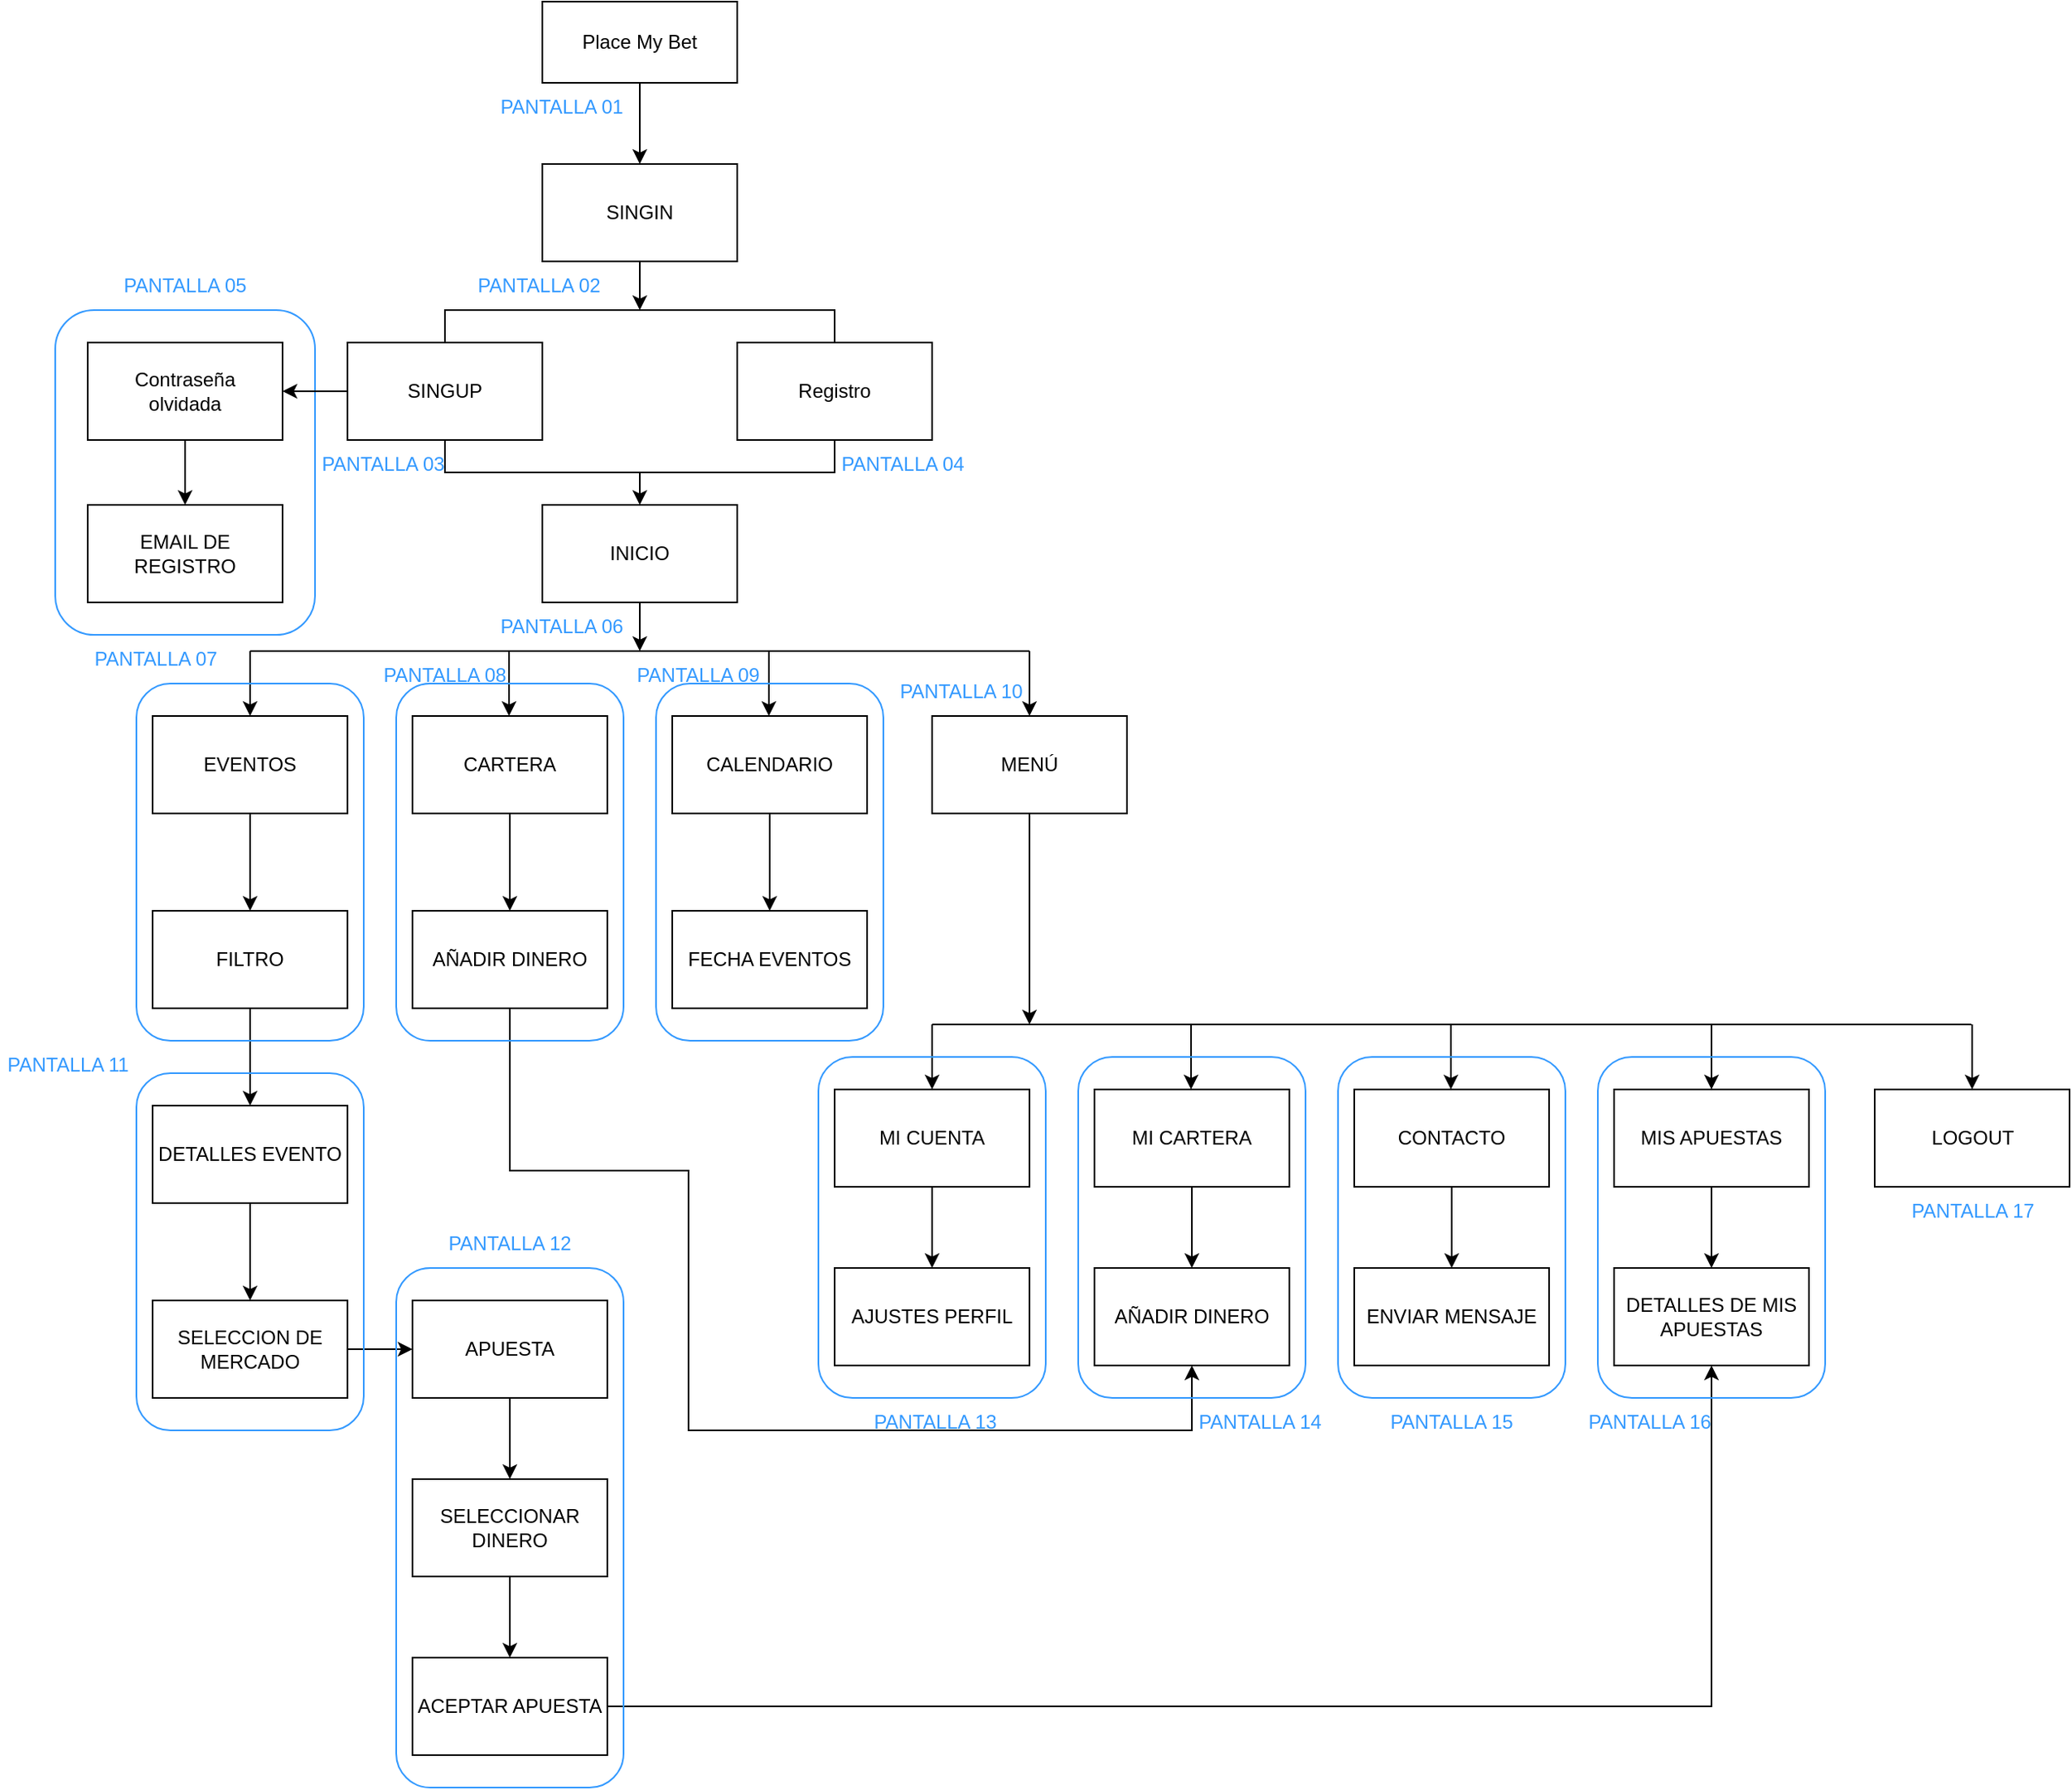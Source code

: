 <mxfile version="20.7.4" type="device"><diagram id="TEZ7Pe_5WkqGIDMatdoA" name="Página-1"><mxGraphModel dx="1710" dy="1090" grid="1" gridSize="10" guides="1" tooltips="1" connect="1" arrows="1" fold="1" page="1" pageScale="1" pageWidth="827" pageHeight="1169" math="0" shadow="0"><root><mxCell id="0"/><mxCell id="1" parent="0"/><mxCell id="hWgwiyOItcXFKycyX2Im-72" value="" style="rounded=1;whiteSpace=wrap;html=1;fillColor=none;strokeColor=#3399FF;" vertex="1" parent="1"><mxGeometry x="60" y="230" width="160" height="200" as="geometry"/></mxCell><mxCell id="hWgwiyOItcXFKycyX2Im-16" style="edgeStyle=orthogonalEdgeStyle;rounded=0;orthogonalLoop=1;jettySize=auto;html=1;entryX=0.5;entryY=0;entryDx=0;entryDy=0;endArrow=classic;endFill=1;" edge="1" parent="1" source="hWgwiyOItcXFKycyX2Im-1" target="hWgwiyOItcXFKycyX2Im-4"><mxGeometry relative="1" as="geometry"/></mxCell><mxCell id="hWgwiyOItcXFKycyX2Im-1" value="Place My Bet" style="rounded=0;whiteSpace=wrap;html=1;" vertex="1" parent="1"><mxGeometry x="360" y="40" width="120" height="50" as="geometry"/></mxCell><mxCell id="hWgwiyOItcXFKycyX2Im-15" style="edgeStyle=orthogonalEdgeStyle;rounded=0;orthogonalLoop=1;jettySize=auto;html=1;endArrow=classic;endFill=1;" edge="1" parent="1" source="hWgwiyOItcXFKycyX2Im-4"><mxGeometry relative="1" as="geometry"><mxPoint x="420" y="230" as="targetPoint"/></mxGeometry></mxCell><mxCell id="hWgwiyOItcXFKycyX2Im-4" value="SINGIN" style="rounded=0;whiteSpace=wrap;html=1;" vertex="1" parent="1"><mxGeometry x="360" y="140" width="120" height="60" as="geometry"/></mxCell><mxCell id="hWgwiyOItcXFKycyX2Im-10" style="edgeStyle=orthogonalEdgeStyle;rounded=0;orthogonalLoop=1;jettySize=auto;html=1;exitX=0.5;exitY=1;exitDx=0;exitDy=0;entryX=0.5;entryY=0;entryDx=0;entryDy=0;" edge="1" parent="1" source="hWgwiyOItcXFKycyX2Im-5" target="hWgwiyOItcXFKycyX2Im-8"><mxGeometry relative="1" as="geometry"/></mxCell><mxCell id="hWgwiyOItcXFKycyX2Im-5" value="Contraseña&lt;br&gt;olvidada" style="rounded=0;whiteSpace=wrap;html=1;" vertex="1" parent="1"><mxGeometry x="80" y="250" width="120" height="60" as="geometry"/></mxCell><mxCell id="hWgwiyOItcXFKycyX2Im-6" value="Registro" style="rounded=0;whiteSpace=wrap;html=1;" vertex="1" parent="1"><mxGeometry x="480" y="250" width="120" height="60" as="geometry"/></mxCell><mxCell id="hWgwiyOItcXFKycyX2Im-14" style="edgeStyle=orthogonalEdgeStyle;rounded=0;orthogonalLoop=1;jettySize=auto;html=1;exitX=0.5;exitY=0;exitDx=0;exitDy=0;entryX=0.5;entryY=0;entryDx=0;entryDy=0;endArrow=none;endFill=0;" edge="1" parent="1" source="hWgwiyOItcXFKycyX2Im-7" target="hWgwiyOItcXFKycyX2Im-6"><mxGeometry relative="1" as="geometry"/></mxCell><mxCell id="hWgwiyOItcXFKycyX2Im-17" style="edgeStyle=orthogonalEdgeStyle;rounded=0;orthogonalLoop=1;jettySize=auto;html=1;entryX=1;entryY=0.5;entryDx=0;entryDy=0;endArrow=classic;endFill=1;" edge="1" parent="1" source="hWgwiyOItcXFKycyX2Im-7" target="hWgwiyOItcXFKycyX2Im-5"><mxGeometry relative="1" as="geometry"/></mxCell><mxCell id="hWgwiyOItcXFKycyX2Im-18" style="edgeStyle=orthogonalEdgeStyle;rounded=0;orthogonalLoop=1;jettySize=auto;html=1;exitX=0.5;exitY=1;exitDx=0;exitDy=0;entryX=0.5;entryY=1;entryDx=0;entryDy=0;endArrow=none;endFill=0;" edge="1" parent="1" source="hWgwiyOItcXFKycyX2Im-7" target="hWgwiyOItcXFKycyX2Im-6"><mxGeometry relative="1" as="geometry"><Array as="points"><mxPoint x="300" y="330"/><mxPoint x="540" y="330"/></Array></mxGeometry></mxCell><mxCell id="hWgwiyOItcXFKycyX2Im-7" value="SINGUP" style="rounded=0;whiteSpace=wrap;html=1;" vertex="1" parent="1"><mxGeometry x="240" y="250" width="120" height="60" as="geometry"/></mxCell><mxCell id="hWgwiyOItcXFKycyX2Im-8" value="EMAIL DE REGISTRO" style="rounded=0;whiteSpace=wrap;html=1;" vertex="1" parent="1"><mxGeometry x="80" y="350" width="120" height="60" as="geometry"/></mxCell><mxCell id="hWgwiyOItcXFKycyX2Im-19" value="" style="endArrow=classic;html=1;rounded=0;exitX=0.5;exitY=1;exitDx=0;exitDy=0;" edge="1" parent="1" source="hWgwiyOItcXFKycyX2Im-65"><mxGeometry width="50" height="50" relative="1" as="geometry"><mxPoint x="420" y="330" as="sourcePoint"/><mxPoint x="420" y="440" as="targetPoint"/></mxGeometry></mxCell><mxCell id="hWgwiyOItcXFKycyX2Im-49" value="" style="edgeStyle=orthogonalEdgeStyle;rounded=0;orthogonalLoop=1;jettySize=auto;html=1;endArrow=classic;endFill=1;" edge="1" parent="1" source="hWgwiyOItcXFKycyX2Im-20" target="hWgwiyOItcXFKycyX2Im-39"><mxGeometry relative="1" as="geometry"/></mxCell><mxCell id="hWgwiyOItcXFKycyX2Im-20" value="EVENTOS" style="rounded=0;whiteSpace=wrap;html=1;" vertex="1" parent="1"><mxGeometry x="120" y="480" width="120" height="60" as="geometry"/></mxCell><mxCell id="hWgwiyOItcXFKycyX2Im-48" value="" style="edgeStyle=orthogonalEdgeStyle;rounded=0;orthogonalLoop=1;jettySize=auto;html=1;endArrow=classic;endFill=1;" edge="1" parent="1" source="hWgwiyOItcXFKycyX2Im-21" target="hWgwiyOItcXFKycyX2Im-40"><mxGeometry relative="1" as="geometry"/></mxCell><mxCell id="hWgwiyOItcXFKycyX2Im-21" value="CARTERA" style="rounded=0;whiteSpace=wrap;html=1;" vertex="1" parent="1"><mxGeometry x="280" y="480" width="120" height="60" as="geometry"/></mxCell><mxCell id="hWgwiyOItcXFKycyX2Im-46" style="edgeStyle=orthogonalEdgeStyle;rounded=0;orthogonalLoop=1;jettySize=auto;html=1;entryX=0.5;entryY=0;entryDx=0;entryDy=0;endArrow=classic;endFill=1;" edge="1" parent="1" source="hWgwiyOItcXFKycyX2Im-22" target="hWgwiyOItcXFKycyX2Im-41"><mxGeometry relative="1" as="geometry"/></mxCell><mxCell id="hWgwiyOItcXFKycyX2Im-22" value="CALENDARIO" style="rounded=0;whiteSpace=wrap;html=1;" vertex="1" parent="1"><mxGeometry x="440" y="480" width="120" height="60" as="geometry"/></mxCell><mxCell id="hWgwiyOItcXFKycyX2Im-23" value="MENÚ" style="rounded=0;whiteSpace=wrap;html=1;" vertex="1" parent="1"><mxGeometry x="600" y="480" width="120" height="60" as="geometry"/></mxCell><mxCell id="hWgwiyOItcXFKycyX2Im-24" value="" style="endArrow=classic;html=1;rounded=0;entryX=0.5;entryY=0;entryDx=0;entryDy=0;" edge="1" parent="1" target="hWgwiyOItcXFKycyX2Im-20"><mxGeometry width="50" height="50" relative="1" as="geometry"><mxPoint x="180" y="440" as="sourcePoint"/><mxPoint x="510" y="560" as="targetPoint"/></mxGeometry></mxCell><mxCell id="hWgwiyOItcXFKycyX2Im-25" value="" style="endArrow=classic;html=1;rounded=0;entryX=0.5;entryY=0;entryDx=0;entryDy=0;" edge="1" parent="1"><mxGeometry x="-1" y="81" width="50" height="50" relative="1" as="geometry"><mxPoint x="339.5" y="440" as="sourcePoint"/><mxPoint x="339.5" y="480" as="targetPoint"/><mxPoint x="-1" y="-10" as="offset"/></mxGeometry></mxCell><mxCell id="hWgwiyOItcXFKycyX2Im-26" value="" style="endArrow=classic;html=1;rounded=0;entryX=0.5;entryY=0;entryDx=0;entryDy=0;" edge="1" parent="1"><mxGeometry x="-1" y="211" width="50" height="50" relative="1" as="geometry"><mxPoint x="499.5" y="440" as="sourcePoint"/><mxPoint x="499.5" y="480" as="targetPoint"/><mxPoint x="-1" y="-20" as="offset"/></mxGeometry></mxCell><mxCell id="hWgwiyOItcXFKycyX2Im-27" value="" style="endArrow=classic;html=1;rounded=0;" edge="1" parent="1" target="hWgwiyOItcXFKycyX2Im-23"><mxGeometry x="-1" y="211" width="50" height="50" relative="1" as="geometry"><mxPoint x="660" y="440" as="sourcePoint"/><mxPoint x="509.5" y="490" as="targetPoint"/><mxPoint x="-1" y="-20" as="offset"/></mxGeometry></mxCell><mxCell id="hWgwiyOItcXFKycyX2Im-28" value="" style="endArrow=none;html=1;rounded=0;" edge="1" parent="1"><mxGeometry width="50" height="50" relative="1" as="geometry"><mxPoint x="180" y="440" as="sourcePoint"/><mxPoint x="660" y="440" as="targetPoint"/></mxGeometry></mxCell><mxCell id="hWgwiyOItcXFKycyX2Im-57" value="" style="edgeStyle=orthogonalEdgeStyle;rounded=0;orthogonalLoop=1;jettySize=auto;html=1;endArrow=classic;endFill=1;" edge="1" parent="1" source="hWgwiyOItcXFKycyX2Im-29" target="hWgwiyOItcXFKycyX2Im-56"><mxGeometry relative="1" as="geometry"/></mxCell><mxCell id="hWgwiyOItcXFKycyX2Im-29" value="MI CUENTA" style="rounded=0;whiteSpace=wrap;html=1;" vertex="1" parent="1"><mxGeometry x="540" y="710" width="120" height="60" as="geometry"/></mxCell><mxCell id="hWgwiyOItcXFKycyX2Im-62" value="" style="edgeStyle=orthogonalEdgeStyle;rounded=0;orthogonalLoop=1;jettySize=auto;html=1;endArrow=classic;endFill=1;" edge="1" parent="1" source="hWgwiyOItcXFKycyX2Im-30" target="hWgwiyOItcXFKycyX2Im-58"><mxGeometry relative="1" as="geometry"/></mxCell><mxCell id="hWgwiyOItcXFKycyX2Im-30" value="MI CARTERA" style="rounded=0;whiteSpace=wrap;html=1;" vertex="1" parent="1"><mxGeometry x="700" y="710" width="120" height="60" as="geometry"/></mxCell><mxCell id="hWgwiyOItcXFKycyX2Im-63" value="" style="edgeStyle=orthogonalEdgeStyle;rounded=0;orthogonalLoop=1;jettySize=auto;html=1;endArrow=classic;endFill=1;" edge="1" parent="1" source="hWgwiyOItcXFKycyX2Im-31" target="hWgwiyOItcXFKycyX2Im-59"><mxGeometry relative="1" as="geometry"/></mxCell><mxCell id="hWgwiyOItcXFKycyX2Im-31" value="CONTACTO" style="rounded=0;whiteSpace=wrap;html=1;" vertex="1" parent="1"><mxGeometry x="860" y="710" width="120" height="60" as="geometry"/></mxCell><mxCell id="hWgwiyOItcXFKycyX2Im-64" value="" style="edgeStyle=orthogonalEdgeStyle;rounded=0;orthogonalLoop=1;jettySize=auto;html=1;endArrow=classic;endFill=1;" edge="1" parent="1" source="hWgwiyOItcXFKycyX2Im-32" target="hWgwiyOItcXFKycyX2Im-60"><mxGeometry relative="1" as="geometry"/></mxCell><mxCell id="hWgwiyOItcXFKycyX2Im-32" value="MIS APUESTAS" style="rounded=0;whiteSpace=wrap;html=1;" vertex="1" parent="1"><mxGeometry x="1020" y="710" width="120" height="60" as="geometry"/></mxCell><mxCell id="hWgwiyOItcXFKycyX2Im-33" value="" style="endArrow=classic;html=1;rounded=0;entryX=0.5;entryY=0;entryDx=0;entryDy=0;" edge="1" parent="1" target="hWgwiyOItcXFKycyX2Im-29"><mxGeometry width="50" height="50" relative="1" as="geometry"><mxPoint x="600" y="670" as="sourcePoint"/><mxPoint x="930" y="790" as="targetPoint"/></mxGeometry></mxCell><mxCell id="hWgwiyOItcXFKycyX2Im-34" value="" style="endArrow=classic;html=1;rounded=0;entryX=0.5;entryY=0;entryDx=0;entryDy=0;" edge="1" parent="1"><mxGeometry x="-1" y="81" width="50" height="50" relative="1" as="geometry"><mxPoint x="759.5" y="670" as="sourcePoint"/><mxPoint x="759.5" y="710" as="targetPoint"/><mxPoint x="-1" y="-10" as="offset"/></mxGeometry></mxCell><mxCell id="hWgwiyOItcXFKycyX2Im-35" value="" style="endArrow=classic;html=1;rounded=0;entryX=0.5;entryY=0;entryDx=0;entryDy=0;" edge="1" parent="1"><mxGeometry x="-1" y="211" width="50" height="50" relative="1" as="geometry"><mxPoint x="919.5" y="670" as="sourcePoint"/><mxPoint x="919.5" y="710" as="targetPoint"/><mxPoint x="-1" y="-20" as="offset"/></mxGeometry></mxCell><mxCell id="hWgwiyOItcXFKycyX2Im-36" value="" style="endArrow=classic;html=1;rounded=0;" edge="1" parent="1" target="hWgwiyOItcXFKycyX2Im-32"><mxGeometry x="-1" y="211" width="50" height="50" relative="1" as="geometry"><mxPoint x="1080" y="670" as="sourcePoint"/><mxPoint x="929.5" y="720" as="targetPoint"/><mxPoint x="-1" y="-20" as="offset"/></mxGeometry></mxCell><mxCell id="hWgwiyOItcXFKycyX2Im-37" value="" style="endArrow=none;html=1;rounded=0;" edge="1" parent="1"><mxGeometry width="50" height="50" relative="1" as="geometry"><mxPoint x="600" y="670" as="sourcePoint"/><mxPoint x="1240" y="670" as="targetPoint"/></mxGeometry></mxCell><mxCell id="hWgwiyOItcXFKycyX2Im-38" value="" style="endArrow=classic;html=1;rounded=0;exitX=0.5;exitY=1;exitDx=0;exitDy=0;" edge="1" parent="1" source="hWgwiyOItcXFKycyX2Im-23"><mxGeometry width="50" height="50" relative="1" as="geometry"><mxPoint x="640" y="720" as="sourcePoint"/><mxPoint x="660" y="670" as="targetPoint"/></mxGeometry></mxCell><mxCell id="hWgwiyOItcXFKycyX2Im-50" value="" style="edgeStyle=orthogonalEdgeStyle;rounded=0;orthogonalLoop=1;jettySize=auto;html=1;endArrow=classic;endFill=1;" edge="1" parent="1" source="hWgwiyOItcXFKycyX2Im-39" target="hWgwiyOItcXFKycyX2Im-42"><mxGeometry relative="1" as="geometry"/></mxCell><mxCell id="hWgwiyOItcXFKycyX2Im-39" value="FILTRO" style="rounded=0;whiteSpace=wrap;html=1;" vertex="1" parent="1"><mxGeometry x="120" y="600" width="120" height="60" as="geometry"/></mxCell><mxCell id="hWgwiyOItcXFKycyX2Im-70" style="edgeStyle=orthogonalEdgeStyle;rounded=0;orthogonalLoop=1;jettySize=auto;html=1;entryX=0.5;entryY=1;entryDx=0;entryDy=0;endArrow=classic;endFill=1;" edge="1" parent="1" source="hWgwiyOItcXFKycyX2Im-40" target="hWgwiyOItcXFKycyX2Im-58"><mxGeometry relative="1" as="geometry"><Array as="points"><mxPoint x="340" y="760"/><mxPoint x="450" y="760"/><mxPoint x="450" y="920"/><mxPoint x="760" y="920"/></Array></mxGeometry></mxCell><mxCell id="hWgwiyOItcXFKycyX2Im-40" value="AÑADIR DINERO" style="rounded=0;whiteSpace=wrap;html=1;" vertex="1" parent="1"><mxGeometry x="280" y="600" width="120" height="60" as="geometry"/></mxCell><mxCell id="hWgwiyOItcXFKycyX2Im-41" value="FECHA EVENTOS" style="rounded=0;whiteSpace=wrap;html=1;" vertex="1" parent="1"><mxGeometry x="440" y="600" width="120" height="60" as="geometry"/></mxCell><mxCell id="hWgwiyOItcXFKycyX2Im-51" value="" style="edgeStyle=orthogonalEdgeStyle;rounded=0;orthogonalLoop=1;jettySize=auto;html=1;endArrow=classic;endFill=1;" edge="1" parent="1" source="hWgwiyOItcXFKycyX2Im-42" target="hWgwiyOItcXFKycyX2Im-43"><mxGeometry relative="1" as="geometry"/></mxCell><mxCell id="hWgwiyOItcXFKycyX2Im-42" value="DETALLES EVENTO" style="rounded=0;whiteSpace=wrap;html=1;" vertex="1" parent="1"><mxGeometry x="120" y="720" width="120" height="60" as="geometry"/></mxCell><mxCell id="hWgwiyOItcXFKycyX2Im-54" value="" style="edgeStyle=orthogonalEdgeStyle;rounded=0;orthogonalLoop=1;jettySize=auto;html=1;endArrow=classic;endFill=1;" edge="1" parent="1" source="hWgwiyOItcXFKycyX2Im-43" target="hWgwiyOItcXFKycyX2Im-52"><mxGeometry relative="1" as="geometry"/></mxCell><mxCell id="hWgwiyOItcXFKycyX2Im-43" value="SELECCION DE MERCADO" style="rounded=0;whiteSpace=wrap;html=1;" vertex="1" parent="1"><mxGeometry x="120" y="840" width="120" height="60" as="geometry"/></mxCell><mxCell id="hWgwiyOItcXFKycyX2Im-44" value="LOGOUT" style="rounded=0;whiteSpace=wrap;html=1;" vertex="1" parent="1"><mxGeometry x="1180.5" y="710" width="120" height="60" as="geometry"/></mxCell><mxCell id="hWgwiyOItcXFKycyX2Im-45" value="" style="endArrow=classic;html=1;rounded=0;" edge="1" parent="1" target="hWgwiyOItcXFKycyX2Im-44"><mxGeometry x="-1" y="211" width="50" height="50" relative="1" as="geometry"><mxPoint x="1240.5" y="670" as="sourcePoint"/><mxPoint x="1090" y="720" as="targetPoint"/><mxPoint x="-1" y="-20" as="offset"/></mxGeometry></mxCell><mxCell id="hWgwiyOItcXFKycyX2Im-55" value="" style="edgeStyle=orthogonalEdgeStyle;rounded=0;orthogonalLoop=1;jettySize=auto;html=1;endArrow=classic;endFill=1;" edge="1" parent="1" source="hWgwiyOItcXFKycyX2Im-52" target="hWgwiyOItcXFKycyX2Im-53"><mxGeometry relative="1" as="geometry"/></mxCell><mxCell id="hWgwiyOItcXFKycyX2Im-52" value="APUESTA" style="rounded=0;whiteSpace=wrap;html=1;" vertex="1" parent="1"><mxGeometry x="280" y="840" width="120" height="60" as="geometry"/></mxCell><mxCell id="hWgwiyOItcXFKycyX2Im-69" value="" style="edgeStyle=orthogonalEdgeStyle;rounded=0;orthogonalLoop=1;jettySize=auto;html=1;endArrow=classic;endFill=1;" edge="1" parent="1" source="hWgwiyOItcXFKycyX2Im-53" target="hWgwiyOItcXFKycyX2Im-68"><mxGeometry relative="1" as="geometry"/></mxCell><mxCell id="hWgwiyOItcXFKycyX2Im-53" value="SELECCIONAR DINERO&lt;span style=&quot;color: rgba(0, 0, 0, 0); font-family: monospace; font-size: 0px; text-align: start;&quot;&gt;%3CmxGraphModel%3E%3Croot%3E%3CmxCell%20id%3D%220%22%2F%3E%3CmxCell%20id%3D%221%22%20parent%3D%220%22%2F%3E%3CmxCell%20id%3D%222%22%20value%3D%22%22%20style%3D%22endArrow%3Dclassic%3Bhtml%3D1%3Brounded%3D0%3BexitX%3D0.5%3BexitY%3D1%3BexitDx%3D0%3BexitDy%3D0%3B%22%20edge%3D%221%22%20parent%3D%221%22%3E%3CmxGeometry%20width%3D%2250%22%20height%3D%2250%22%20relative%3D%221%22%20as%3D%22geometry%22%3E%3CmxPoint%20x%3D%22420%22%20y%3D%22410%22%20as%3D%22sourcePoint%22%2F%3E%3CmxPoint%20x%3D%22420%22%20y%3D%22440%22%20as%3D%22targetPoint%22%2F%3E%3C%2FmxGeometry%3E%3C%2FmxCell%3E%3C%2Froot%3E%3C%2FmxGraphModel%3E&lt;/span&gt;" style="rounded=0;whiteSpace=wrap;html=1;" vertex="1" parent="1"><mxGeometry x="280" y="950" width="120" height="60" as="geometry"/></mxCell><mxCell id="hWgwiyOItcXFKycyX2Im-56" value="AJUSTES PERFIL" style="rounded=0;whiteSpace=wrap;html=1;" vertex="1" parent="1"><mxGeometry x="540" y="820" width="120" height="60" as="geometry"/></mxCell><mxCell id="hWgwiyOItcXFKycyX2Im-58" value="AÑADIR DINERO" style="rounded=0;whiteSpace=wrap;html=1;" vertex="1" parent="1"><mxGeometry x="700" y="820" width="120" height="60" as="geometry"/></mxCell><mxCell id="hWgwiyOItcXFKycyX2Im-59" value="ENVIAR MENSAJE" style="rounded=0;whiteSpace=wrap;html=1;" vertex="1" parent="1"><mxGeometry x="860" y="820" width="120" height="60" as="geometry"/></mxCell><mxCell id="hWgwiyOItcXFKycyX2Im-60" value="DETALLES DE MIS APUESTAS" style="rounded=0;whiteSpace=wrap;html=1;" vertex="1" parent="1"><mxGeometry x="1020" y="820" width="120" height="60" as="geometry"/></mxCell><mxCell id="hWgwiyOItcXFKycyX2Im-65" value="INICIO" style="rounded=0;whiteSpace=wrap;html=1;" vertex="1" parent="1"><mxGeometry x="360" y="350" width="120" height="60" as="geometry"/></mxCell><mxCell id="hWgwiyOItcXFKycyX2Im-67" value="" style="endArrow=classic;html=1;rounded=0;" edge="1" parent="1" target="hWgwiyOItcXFKycyX2Im-65"><mxGeometry width="50" height="50" relative="1" as="geometry"><mxPoint x="420" y="330" as="sourcePoint"/><mxPoint x="430" y="450" as="targetPoint"/></mxGeometry></mxCell><mxCell id="hWgwiyOItcXFKycyX2Im-71" style="edgeStyle=orthogonalEdgeStyle;rounded=0;orthogonalLoop=1;jettySize=auto;html=1;endArrow=classic;endFill=1;entryX=0.5;entryY=1;entryDx=0;entryDy=0;" edge="1" parent="1" source="hWgwiyOItcXFKycyX2Im-68" target="hWgwiyOItcXFKycyX2Im-60"><mxGeometry relative="1" as="geometry"><mxPoint x="1090" y="970" as="targetPoint"/></mxGeometry></mxCell><mxCell id="hWgwiyOItcXFKycyX2Im-68" value="ACEPTAR APUESTA" style="rounded=0;whiteSpace=wrap;html=1;" vertex="1" parent="1"><mxGeometry x="280" y="1060" width="120" height="60" as="geometry"/></mxCell><mxCell id="hWgwiyOItcXFKycyX2Im-74" value="" style="rounded=1;whiteSpace=wrap;html=1;fillColor=none;strokeColor=#3399FF;" vertex="1" parent="1"><mxGeometry x="110" y="460" width="140" height="220" as="geometry"/></mxCell><mxCell id="hWgwiyOItcXFKycyX2Im-75" value="" style="rounded=1;whiteSpace=wrap;html=1;fillColor=none;strokeColor=#3399FF;" vertex="1" parent="1"><mxGeometry x="270" y="460" width="140" height="220" as="geometry"/></mxCell><mxCell id="hWgwiyOItcXFKycyX2Im-76" value="" style="rounded=1;whiteSpace=wrap;html=1;fillColor=none;strokeColor=#3399FF;" vertex="1" parent="1"><mxGeometry x="430" y="460" width="140" height="220" as="geometry"/></mxCell><mxCell id="hWgwiyOItcXFKycyX2Im-77" value="" style="rounded=1;whiteSpace=wrap;html=1;fillColor=none;strokeColor=#3399FF;" vertex="1" parent="1"><mxGeometry x="110" y="700" width="140" height="220" as="geometry"/></mxCell><mxCell id="hWgwiyOItcXFKycyX2Im-78" value="" style="rounded=1;whiteSpace=wrap;html=1;fillColor=none;strokeColor=#3399FF;" vertex="1" parent="1"><mxGeometry x="270" y="820" width="140" height="320" as="geometry"/></mxCell><mxCell id="hWgwiyOItcXFKycyX2Im-79" value="" style="rounded=1;whiteSpace=wrap;html=1;fillColor=none;strokeColor=#3399FF;" vertex="1" parent="1"><mxGeometry x="530" y="690" width="140" height="210" as="geometry"/></mxCell><mxCell id="hWgwiyOItcXFKycyX2Im-80" value="" style="rounded=1;whiteSpace=wrap;html=1;fillColor=none;strokeColor=#3399FF;" vertex="1" parent="1"><mxGeometry x="690" y="690" width="140" height="210" as="geometry"/></mxCell><mxCell id="hWgwiyOItcXFKycyX2Im-83" value="" style="rounded=1;whiteSpace=wrap;html=1;fillColor=none;strokeColor=#3399FF;" vertex="1" parent="1"><mxGeometry x="850" y="690" width="140" height="210" as="geometry"/></mxCell><mxCell id="hWgwiyOItcXFKycyX2Im-84" value="" style="rounded=1;whiteSpace=wrap;html=1;fillColor=none;strokeColor=#3399FF;" vertex="1" parent="1"><mxGeometry x="1010" y="690" width="140" height="210" as="geometry"/></mxCell><mxCell id="hWgwiyOItcXFKycyX2Im-85" value="PANTALLA 01" style="text;html=1;strokeColor=none;fillColor=none;align=center;verticalAlign=middle;whiteSpace=wrap;rounded=0;fontColor=#3399FF;" vertex="1" parent="1"><mxGeometry x="330" y="90" width="84" height="30" as="geometry"/></mxCell><mxCell id="hWgwiyOItcXFKycyX2Im-86" value="PANTALLA 02" style="text;html=1;strokeColor=none;fillColor=none;align=center;verticalAlign=middle;whiteSpace=wrap;rounded=0;fontColor=#3399FF;" vertex="1" parent="1"><mxGeometry x="316" y="200" width="84" height="30" as="geometry"/></mxCell><mxCell id="hWgwiyOItcXFKycyX2Im-87" value="PANTALLA 03" style="text;html=1;strokeColor=none;fillColor=none;align=center;verticalAlign=middle;whiteSpace=wrap;rounded=0;fontColor=#3399FF;" vertex="1" parent="1"><mxGeometry x="220" y="310" width="84" height="30" as="geometry"/></mxCell><mxCell id="hWgwiyOItcXFKycyX2Im-88" value="PANTALLA 04" style="text;html=1;strokeColor=none;fillColor=none;align=center;verticalAlign=middle;whiteSpace=wrap;rounded=0;fontColor=#3399FF;" vertex="1" parent="1"><mxGeometry x="540" y="310" width="84" height="30" as="geometry"/></mxCell><mxCell id="hWgwiyOItcXFKycyX2Im-89" value="PANTALLA 05" style="text;html=1;strokeColor=none;fillColor=none;align=center;verticalAlign=middle;whiteSpace=wrap;rounded=0;fontColor=#3399FF;" vertex="1" parent="1"><mxGeometry x="98" y="200" width="84" height="30" as="geometry"/></mxCell><mxCell id="hWgwiyOItcXFKycyX2Im-90" value="PANTALLA 06" style="text;html=1;strokeColor=none;fillColor=none;align=center;verticalAlign=middle;whiteSpace=wrap;rounded=0;fontColor=#3399FF;" vertex="1" parent="1"><mxGeometry x="330" y="410" width="84" height="30" as="geometry"/></mxCell><mxCell id="hWgwiyOItcXFKycyX2Im-91" value="PANTALLA 07&lt;span style=&quot;color: rgba(0, 0, 0, 0); font-family: monospace; font-size: 0px; text-align: start;&quot;&gt;%3CmxGraphModel%3E%3Croot%3E%3CmxCell%20id%3D%220%22%2F%3E%3CmxCell%20id%3D%221%22%20parent%3D%220%22%2F%3E%3CmxCell%20id%3D%222%22%20value%3D%22PANTALLA%2006%22%20style%3D%22text%3Bhtml%3D1%3BstrokeColor%3Dnone%3BfillColor%3Dnone%3Balign%3Dcenter%3BverticalAlign%3Dmiddle%3BwhiteSpace%3Dwrap%3Brounded%3D0%3BfontColor%3D%233399FF%3B%22%20vertex%3D%221%22%20parent%3D%221%22%3E%3CmxGeometry%20x%3D%22330%22%20y%3D%22410%22%20width%3D%2284%22%20height%3D%2230%22%20as%3D%22geometry%22%2F%3E%3C%2FmxCell%3E%3C%2Froot%3E%3C%2FmxGraphModel%3E&lt;/span&gt;" style="text;html=1;strokeColor=none;fillColor=none;align=center;verticalAlign=middle;whiteSpace=wrap;rounded=0;fontColor=#3399FF;" vertex="1" parent="1"><mxGeometry x="80" y="430" width="84" height="30" as="geometry"/></mxCell><mxCell id="hWgwiyOItcXFKycyX2Im-92" value="PANTALLA 08&lt;span style=&quot;color: rgba(0, 0, 0, 0); font-family: monospace; font-size: 0px; text-align: start;&quot;&gt;%3CmxGraphModel%3E%3Croot%3E%3CmxCell%20id%3D%220%22%2F%3E%3CmxCell%20id%3D%221%22%20parent%3D%220%22%2F%3E%3CmxCell%20id%3D%222%22%20value%3D%22PANTALLA%2006%22%20style%3D%22text%3Bhtml%3D1%3BstrokeColor%3Dnone%3BfillColor%3Dnone%3Balign%3Dcenter%3BverticalAlign%3Dmiddle%3BwhiteSpace%3Dwrap%3Brounded%3D0%3BfontColor%3D%233399FF%3B%22%20vertex%3D%221%22%20parent%3D%221%22%3E%3CmxGeometry%20x%3D%22330%22%20y%3D%22410%22%20width%3D%2284%22%20height%3D%2230%22%20as%3D%22geometry%22%2F%3E%3C%2FmxCell%3E%3C%2Froot%3E%3C%2FmxGraphModel%3&lt;/span&gt;" style="text;html=1;strokeColor=none;fillColor=none;align=center;verticalAlign=middle;whiteSpace=wrap;rounded=0;fontColor=#3399FF;" vertex="1" parent="1"><mxGeometry x="258" y="440" width="84" height="30" as="geometry"/></mxCell><mxCell id="hWgwiyOItcXFKycyX2Im-93" value="PANTALLA 09&lt;span style=&quot;color: rgba(0, 0, 0, 0); font-family: monospace; font-size: 0px; text-align: start;&quot;&gt;%3CmxGraphModel%3E%3Croot%3E%3CmxCell%20id%3D%220%22%2F%3E%3CmxCell%20id%3D%221%22%20parent%3D%220%22%2F%3E%3CmxCell%20id%3D%222%22%20value%3D%22PANTALLA%2006%22%20style%3D%22text%3Bhtml%3D1%3BstrokeColor%3Dnone%3BfillColor%3Dnone%3Balign%3Dcenter%3BverticalAlign%3Dmiddle%3BwhiteSpace%3Dwrap%3Brounded%3D0%3BfontColor%3D%233399FF%3B%22%20vertex%3D%221%22%20parent%3D%221%22%3E%3CmxGeometry%20x%3D%22330%22%20y%3D%22410%22%20width%3D%2284%22%20height%3D%2230%22%20as%3D%22geometry%22%2F%3E%3C%2FmxCell%3E%3C%2Froot%3E%3C%2FmxGraphModel%&lt;/span&gt;" style="text;html=1;strokeColor=none;fillColor=none;align=center;verticalAlign=middle;whiteSpace=wrap;rounded=0;fontColor=#3399FF;" vertex="1" parent="1"><mxGeometry x="414" y="440" width="84" height="30" as="geometry"/></mxCell><mxCell id="hWgwiyOItcXFKycyX2Im-94" value="PANTALLA 10&lt;span style=&quot;color: rgba(0, 0, 0, 0); font-family: monospace; font-size: 0px; text-align: start;&quot;&gt;%3CmxGraphModel%3E%3Croot%3E%3CmxCell%20id%3D%220%22%2F%3E%3CmxCell%20id%3D%221%22%20parent%3D%220%22%2F%3E%3CmxCell%20id%3D%222%22%20value%3D%22PANTALLA%2006%22%20style%3D%22text%3Bhtml%3D1%3BstrokeColor%3Dnone%3BfillColor%3Dnone%3Balign%3Dcenter%3BverticalAlign%3Dmiddle%3BwhiteSpace%3Dwrap%3Brounded%3D0%3BfontColor%3D%233399FF%3B%22%20vertex%3D%221%22%20parent%3D%221%22%3E%3CmxGeometry%20x%3D%22330%22%20y%3D%22410%22%20width%3D%2284%22%20height%3D%2230%22%20as%3D%22geometry%22%2F%3E%3C%2FmxCell%3E%3C%2Froot%3E%3C%2FmxGraphModel%&lt;/span&gt;" style="text;html=1;strokeColor=none;fillColor=none;align=center;verticalAlign=middle;whiteSpace=wrap;rounded=0;fontColor=#3399FF;" vertex="1" parent="1"><mxGeometry x="576" y="450" width="84" height="30" as="geometry"/></mxCell><mxCell id="hWgwiyOItcXFKycyX2Im-95" value="PANTALLA 11&lt;span style=&quot;color: rgba(0, 0, 0, 0); font-family: monospace; font-size: 0px; text-align: start;&quot;&gt;%3CmxGraphModel%3E%3Croot%3E%3CmxCell%20id%3D%220%22%2F%3E%3CmxCell%20id%3D%221%22%20parent%3D%220%22%2F%3E%3CmxCell%20id%3D%222%22%20value%3D%22PANTALLA%2006%22%20style%3D%22text%3Bhtml%3D1%3BstrokeColor%3Dnone%3BfillColor%3Dnone%3Balign%3Dcenter%3BverticalAlign%3Dmiddle%3BwhiteSpace%3Dwrap%3Brounded%3D0%3BfontColor%3D%233399FF%3B%22%20vertex%3D%221%22%20parent%3D%221%22%3E%3CmxGeometry%20x%3D%22330%22%20y%3D%22410%22%20width%3D%2284%22%20height%3D%2230%22%20as%3D%22geometry%22%2F%3E%3C%2FmxCell%3E%3C%2Froot%3E%3C%2FmxGraphModel%3E&lt;/span&gt;" style="text;html=1;strokeColor=none;fillColor=none;align=center;verticalAlign=middle;whiteSpace=wrap;rounded=0;fontColor=#3399FF;" vertex="1" parent="1"><mxGeometry x="26" y="680" width="84" height="30" as="geometry"/></mxCell><mxCell id="hWgwiyOItcXFKycyX2Im-96" value="PANTALLA 12&lt;span style=&quot;color: rgba(0, 0, 0, 0); font-family: monospace; font-size: 0px; text-align: start;&quot;&gt;%3CmxGraphModel%3E%3Croot%3E%3CmxCell%20id%3D%220%22%2F%3E%3CmxCell%20id%3D%221%22%20parent%3D%220%22%2F%3E%3CmxCell%20id%3D%222%22%20value%3D%22PANTALLA%2006%22%20style%3D%22text%3Bhtml%3D1%3BstrokeColor%3Dnone%3BfillColor%3Dnone%3Balign%3Dcenter%3BverticalAlign%3Dmiddle%3BwhiteSpace%3Dwrap%3Brounded%3D0%3BfontColor%3D%233399FF%3B%22%20vertex%3D%221%22%20parent%3D%221%22%3E%3CmxGeometry%20x%3D%22330%22%20y%3D%22410%22%20width%3D%2284%22%20height%3D%2230%22%20as%3D%22geometry%22%2F%3E%3C%2FmxCell%3E%3C%2Froot%3E%3C%2FmxGraphModel%3E&lt;/span&gt;" style="text;html=1;strokeColor=none;fillColor=none;align=center;verticalAlign=middle;whiteSpace=wrap;rounded=0;fontColor=#3399FF;" vertex="1" parent="1"><mxGeometry x="298" y="790" width="84" height="30" as="geometry"/></mxCell><mxCell id="hWgwiyOItcXFKycyX2Im-97" value="PANTALLA 13&lt;span style=&quot;color: rgba(0, 0, 0, 0); font-family: monospace; font-size: 0px; text-align: start;&quot;&gt;%3CmxGraphModel%3E%3Croot%3E%3CmxCell%20id%3D%220%22%2F%3E%3CmxCell%20id%3D%221%22%20parent%3D%220%22%2F%3E%3CmxCell%20id%3D%222%22%20value%3D%22PANTALLA%2006%22%20style%3D%22text%3Bhtml%3D1%3BstrokeColor%3Dnone%3BfillColor%3Dnone%3Balign%3Dcenter%3BverticalAlign%3Dmiddle%3BwhiteSpace%3Dwrap%3Brounded%3D0%3BfontColor%3D%233399FF%3B%22%20vertex%3D%221%22%20parent%3D%221%22%3E%3CmxGeometry%20x%3D%22330%22%20y%3D%22410%22%20width%3D%2284%22%20height%3D%2230%22%20as%3D%22geometry%22%2F%3E%3C%2FmxCell%3E%3C%2Froot%3E%3C%2FmxGraphModel%&lt;/span&gt;" style="text;html=1;strokeColor=none;fillColor=none;align=center;verticalAlign=middle;whiteSpace=wrap;rounded=0;fontColor=#3399FF;" vertex="1" parent="1"><mxGeometry x="560" y="900" width="84" height="30" as="geometry"/></mxCell><mxCell id="hWgwiyOItcXFKycyX2Im-98" value="PANTALLA 14&lt;span style=&quot;color: rgba(0, 0, 0, 0); font-family: monospace; font-size: 0px; text-align: start;&quot;&gt;%3CmxGraphModel%3E%3Croot%3E%3CmxCell%20id%3D%220%22%2F%3E%3CmxCell%20id%3D%221%22%20parent%3D%220%22%2F%3E%3CmxCell%20id%3D%222%22%20value%3D%22PANTALLA%2006%22%20style%3D%22text%3Bhtml%3D1%3BstrokeColor%3Dnone%3BfillColor%3Dnone%3Balign%3Dcenter%3BverticalAlign%3Dmiddle%3BwhiteSpace%3Dwrap%3Brounded%3D0%3BfontColor%3D%233399FF%3B%22%20vertex%3D%221%22%20parent%3D%221%22%3E%3CmxGeometry%20x%3D%22330%22%20y%3D%22410%22%20width%3D%2284%22%20height%3D%2230%22%20as%3D%22geometry%22%2F%3E%3C%2FmxCell%3E%3C%2Froot%3E%3C%2FmxGraphModel%&lt;/span&gt;" style="text;html=1;strokeColor=none;fillColor=none;align=center;verticalAlign=middle;whiteSpace=wrap;rounded=0;fontColor=#3399FF;" vertex="1" parent="1"><mxGeometry x="760" y="900" width="84" height="30" as="geometry"/></mxCell><mxCell id="hWgwiyOItcXFKycyX2Im-99" value="PANTALLA 15&lt;span style=&quot;color: rgba(0, 0, 0, 0); font-family: monospace; font-size: 0px; text-align: start;&quot;&gt;%3CmxGraphModel%3E%3Croot%3E%3CmxCell%20id%3D%220%22%2F%3E%3CmxCell%20id%3D%221%22%20parent%3D%220%22%2F%3E%3CmxCell%20id%3D%222%22%20value%3D%22PANTALLA%2006%22%20style%3D%22text%3Bhtml%3D1%3BstrokeColor%3Dnone%3BfillColor%3Dnone%3Balign%3Dcenter%3BverticalAlign%3Dmiddle%3BwhiteSpace%3Dwrap%3Brounded%3D0%3BfontColor%3D%233399FF%3B%22%20vertex%3D%221%22%20parent%3D%221%22%3E%3CmxGeometry%20x%3D%22330%22%20y%3D%22410%22%20width%3D%2284%22%20height%3D%2230%22%20as%3D%22geometry%22%2F%3E%3C%2FmxCell%3E%3C%2Froot%3E%3C%2FmxGraphModel%&lt;/span&gt;" style="text;html=1;strokeColor=none;fillColor=none;align=center;verticalAlign=middle;whiteSpace=wrap;rounded=0;fontColor=#3399FF;" vertex="1" parent="1"><mxGeometry x="878" y="900" width="84" height="30" as="geometry"/></mxCell><mxCell id="hWgwiyOItcXFKycyX2Im-100" value="PANTALLA 16&lt;span style=&quot;color: rgba(0, 0, 0, 0); font-family: monospace; font-size: 0px; text-align: start;&quot;&gt;%3CmxGraphModel%3E%3Croot%3E%3CmxCell%20id%3D%220%22%2F%3E%3CmxCell%20id%3D%221%22%20parent%3D%220%22%2F%3E%3CmxCell%20id%3D%222%22%20value%3D%22PANTALLA%2006%22%20style%3D%22text%3Bhtml%3D1%3BstrokeColor%3Dnone%3BfillColor%3Dnone%3Balign%3Dcenter%3BverticalAlign%3Dmiddle%3BwhiteSpace%3Dwrap%3Brounded%3D0%3BfontColor%3D%233399FF%3B%22%20vertex%3D%221%22%20parent%3D%221%22%3E%3CmxGeometry%20x%3D%22330%22%20y%3D%22410%22%20width%3D%2284%22%20height%3D%2230%22%20as%3D%22geometry%22%2F%3E%3C%2FmxCell%3E%3C%2Froot%3E%3C%2FmxGraphModel%&lt;/span&gt;" style="text;html=1;strokeColor=none;fillColor=none;align=center;verticalAlign=middle;whiteSpace=wrap;rounded=0;fontColor=#3399FF;" vertex="1" parent="1"><mxGeometry x="1000" y="900" width="84" height="30" as="geometry"/></mxCell><mxCell id="hWgwiyOItcXFKycyX2Im-101" value="PANTALLA 17&lt;span style=&quot;color: rgba(0, 0, 0, 0); font-family: monospace; font-size: 0px; text-align: start;&quot;&gt;%3CmxGraphModel%3E%3Croot%3E%3CmxCell%20id%3D%220%22%2F%3E%3CmxCell%20id%3D%221%22%20parent%3D%220%22%2F%3E%3CmxCell%20id%3D%222%22%20value%3D%22PANTALLA%2006%22%20style%3D%22text%3Bhtml%3D1%3BstrokeColor%3Dnone%3BfillColor%3Dnone%3Balign%3Dcenter%3BverticalAlign%3Dmiddle%3BwhiteSpace%3Dwrap%3Brounded%3D0%3BfontColor%3D%233399FF%3B%22%20vertex%3D%221%22%20parent%3D%221%22%3E%3CmxGeometry%20x%3D%22330%22%20y%3D%22410%22%20width%3D%2284%22%20height%3D%2230%22%20as%3D%22geometry%22%2F%3E%3C%2FmxCell%3E%3C%2Froot%3E%3C%2FmxGraphModel%&lt;/span&gt;" style="text;html=1;strokeColor=none;fillColor=none;align=center;verticalAlign=middle;whiteSpace=wrap;rounded=0;fontColor=#3399FF;" vertex="1" parent="1"><mxGeometry x="1199" y="770" width="84" height="30" as="geometry"/></mxCell></root></mxGraphModel></diagram></mxfile>